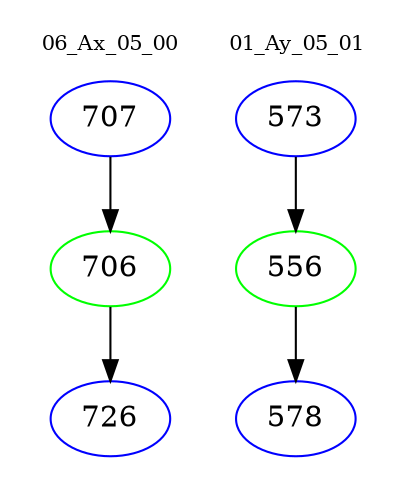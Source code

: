 digraph{
subgraph cluster_0 {
color = white
label = "06_Ax_05_00";
fontsize=10;
T0_707 [label="707", color="blue"]
T0_707 -> T0_706 [color="black"]
T0_706 [label="706", color="green"]
T0_706 -> T0_726 [color="black"]
T0_726 [label="726", color="blue"]
}
subgraph cluster_1 {
color = white
label = "01_Ay_05_01";
fontsize=10;
T1_573 [label="573", color="blue"]
T1_573 -> T1_556 [color="black"]
T1_556 [label="556", color="green"]
T1_556 -> T1_578 [color="black"]
T1_578 [label="578", color="blue"]
}
}
